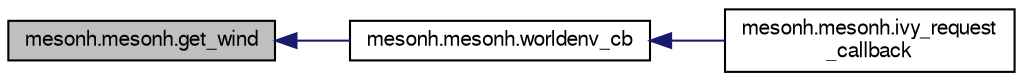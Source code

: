 digraph "mesonh.mesonh.get_wind"
{
  edge [fontname="FreeSans",fontsize="10",labelfontname="FreeSans",labelfontsize="10"];
  node [fontname="FreeSans",fontsize="10",shape=record];
  rankdir="LR";
  Node1 [label="mesonh.mesonh.get_wind",height=0.2,width=0.4,color="black", fillcolor="grey75", style="filled", fontcolor="black"];
  Node1 -> Node2 [dir="back",color="midnightblue",fontsize="10",style="solid",fontname="FreeSans"];
  Node2 [label="mesonh.mesonh.worldenv_cb",height=0.2,width=0.4,color="black", fillcolor="white", style="filled",URL="$namespacemesonh_1_1mesonh.html#a67314bd446490bb0a02d419983179383"];
  Node2 -> Node3 [dir="back",color="midnightblue",fontsize="10",style="solid",fontname="FreeSans"];
  Node3 [label="mesonh.mesonh.ivy_request\l_callback",height=0.2,width=0.4,color="black", fillcolor="white", style="filled",URL="$namespacemesonh_1_1mesonh.html#a763557aee7dc11af187a33a3f760cbfb"];
}
